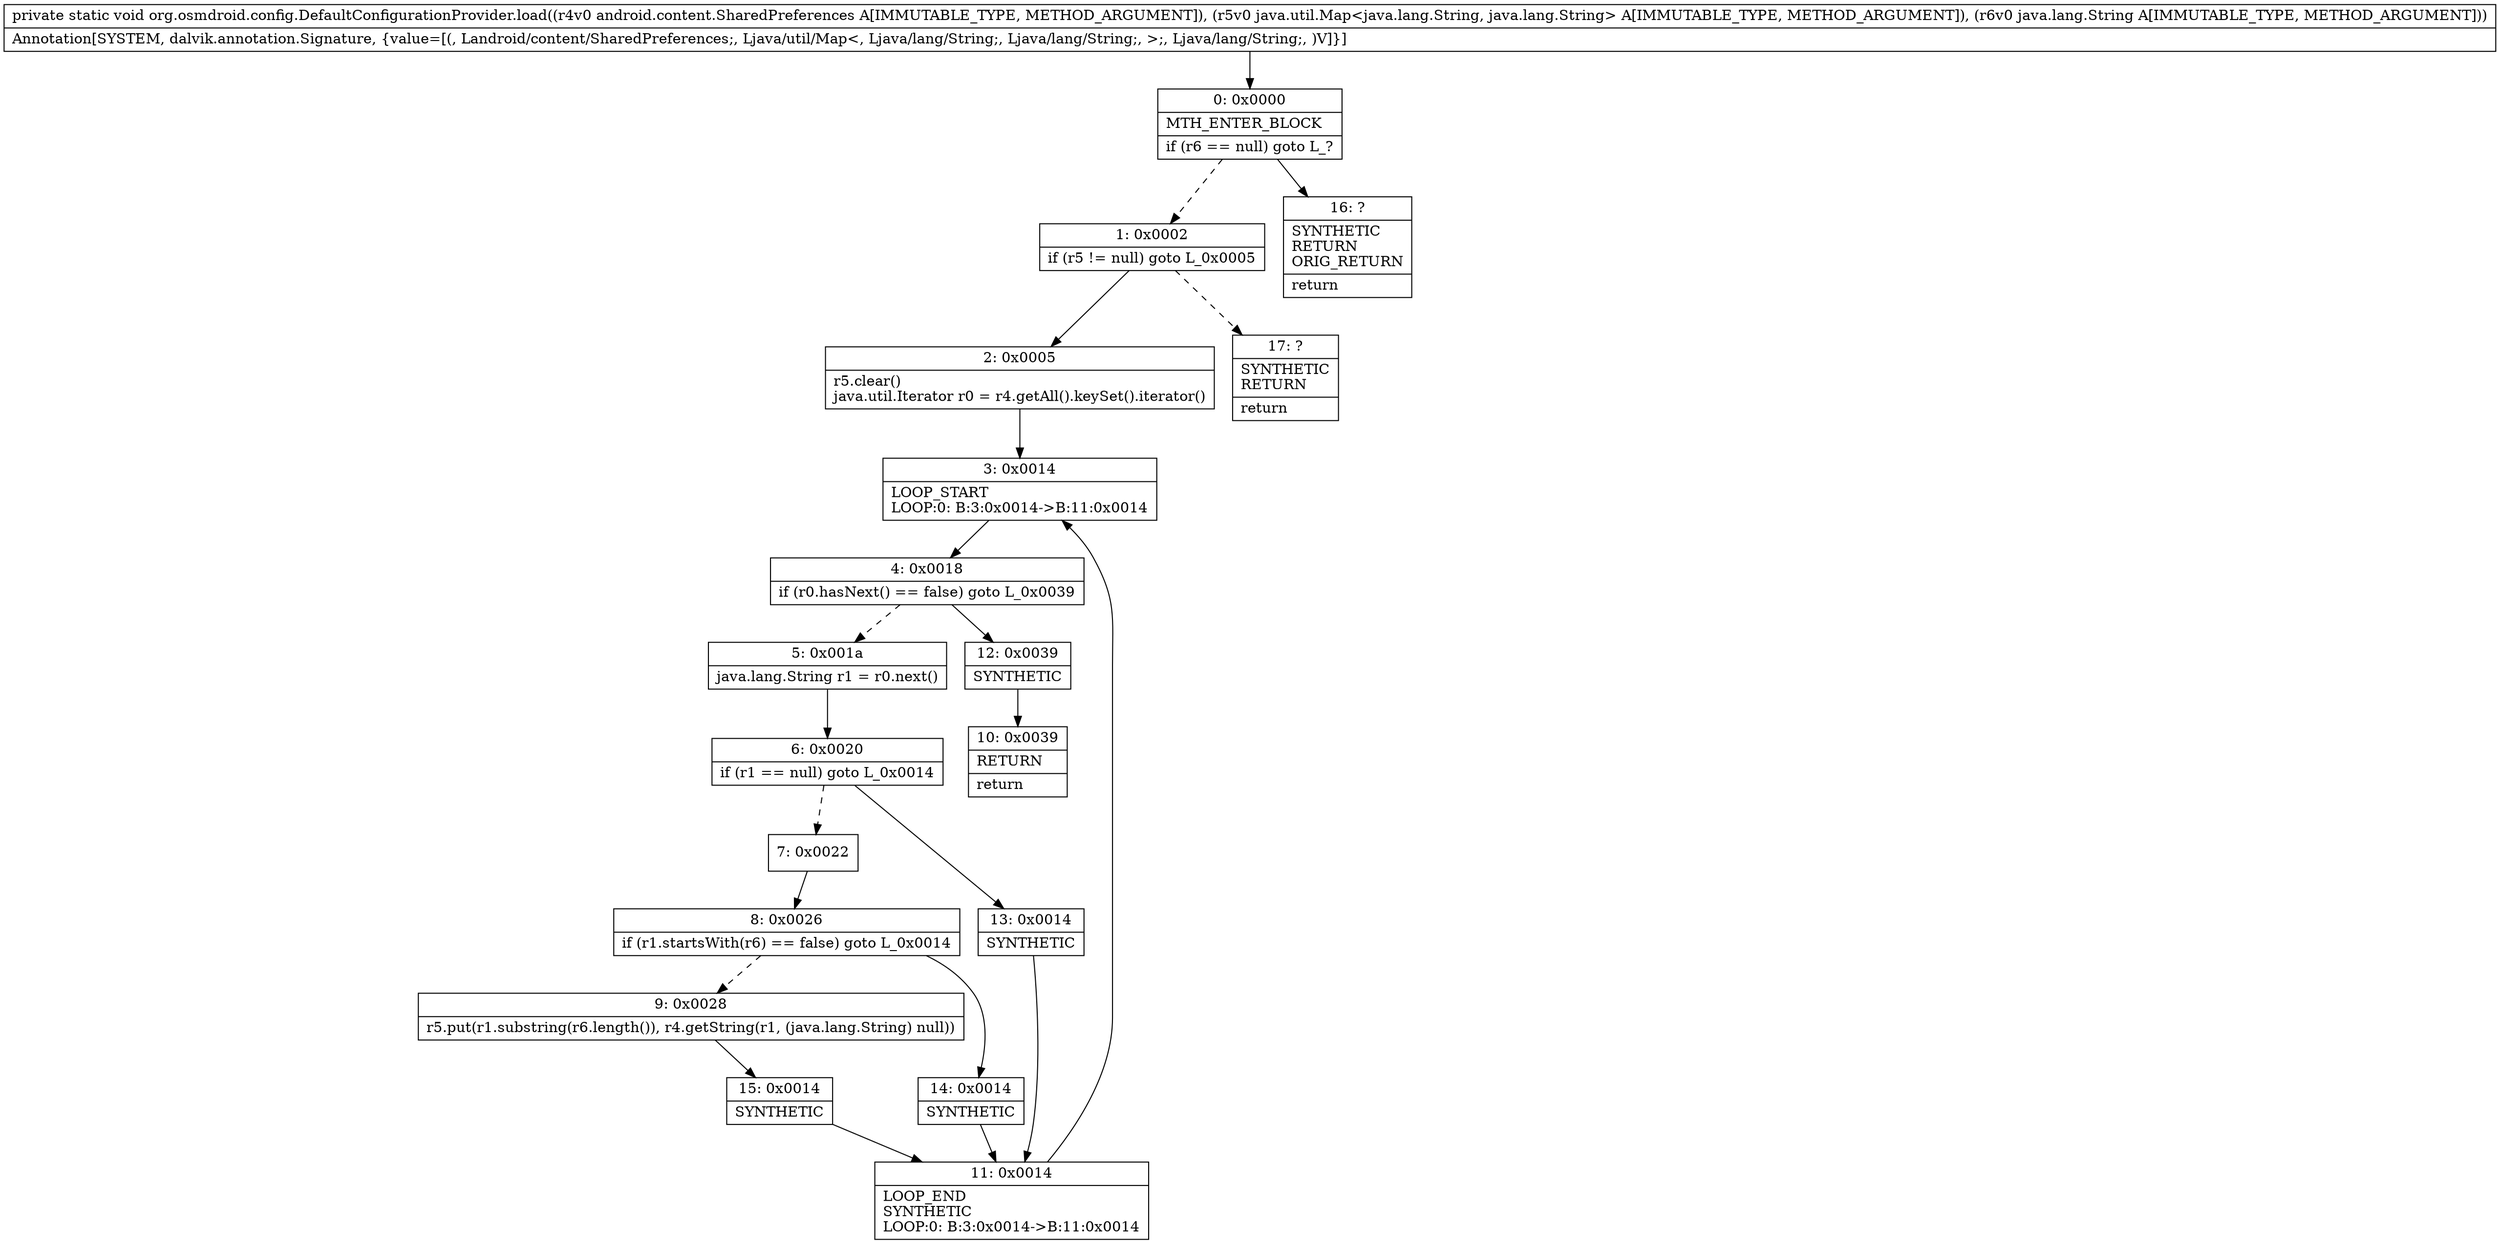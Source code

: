 digraph "CFG fororg.osmdroid.config.DefaultConfigurationProvider.load(Landroid\/content\/SharedPreferences;Ljava\/util\/Map;Ljava\/lang\/String;)V" {
Node_0 [shape=record,label="{0\:\ 0x0000|MTH_ENTER_BLOCK\l|if (r6 == null) goto L_?\l}"];
Node_1 [shape=record,label="{1\:\ 0x0002|if (r5 != null) goto L_0x0005\l}"];
Node_2 [shape=record,label="{2\:\ 0x0005|r5.clear()\ljava.util.Iterator r0 = r4.getAll().keySet().iterator()\l}"];
Node_3 [shape=record,label="{3\:\ 0x0014|LOOP_START\lLOOP:0: B:3:0x0014\-\>B:11:0x0014\l}"];
Node_4 [shape=record,label="{4\:\ 0x0018|if (r0.hasNext() == false) goto L_0x0039\l}"];
Node_5 [shape=record,label="{5\:\ 0x001a|java.lang.String r1 = r0.next()\l}"];
Node_6 [shape=record,label="{6\:\ 0x0020|if (r1 == null) goto L_0x0014\l}"];
Node_7 [shape=record,label="{7\:\ 0x0022}"];
Node_8 [shape=record,label="{8\:\ 0x0026|if (r1.startsWith(r6) == false) goto L_0x0014\l}"];
Node_9 [shape=record,label="{9\:\ 0x0028|r5.put(r1.substring(r6.length()), r4.getString(r1, (java.lang.String) null))\l}"];
Node_10 [shape=record,label="{10\:\ 0x0039|RETURN\l|return\l}"];
Node_11 [shape=record,label="{11\:\ 0x0014|LOOP_END\lSYNTHETIC\lLOOP:0: B:3:0x0014\-\>B:11:0x0014\l}"];
Node_12 [shape=record,label="{12\:\ 0x0039|SYNTHETIC\l}"];
Node_13 [shape=record,label="{13\:\ 0x0014|SYNTHETIC\l}"];
Node_14 [shape=record,label="{14\:\ 0x0014|SYNTHETIC\l}"];
Node_15 [shape=record,label="{15\:\ 0x0014|SYNTHETIC\l}"];
Node_16 [shape=record,label="{16\:\ ?|SYNTHETIC\lRETURN\lORIG_RETURN\l|return\l}"];
Node_17 [shape=record,label="{17\:\ ?|SYNTHETIC\lRETURN\l|return\l}"];
MethodNode[shape=record,label="{private static void org.osmdroid.config.DefaultConfigurationProvider.load((r4v0 android.content.SharedPreferences A[IMMUTABLE_TYPE, METHOD_ARGUMENT]), (r5v0 java.util.Map\<java.lang.String, java.lang.String\> A[IMMUTABLE_TYPE, METHOD_ARGUMENT]), (r6v0 java.lang.String A[IMMUTABLE_TYPE, METHOD_ARGUMENT]))  | Annotation[SYSTEM, dalvik.annotation.Signature, \{value=[(, Landroid\/content\/SharedPreferences;, Ljava\/util\/Map\<, Ljava\/lang\/String;, Ljava\/lang\/String;, \>;, Ljava\/lang\/String;, )V]\}]\l}"];
MethodNode -> Node_0;
Node_0 -> Node_1[style=dashed];
Node_0 -> Node_16;
Node_1 -> Node_2;
Node_1 -> Node_17[style=dashed];
Node_2 -> Node_3;
Node_3 -> Node_4;
Node_4 -> Node_5[style=dashed];
Node_4 -> Node_12;
Node_5 -> Node_6;
Node_6 -> Node_7[style=dashed];
Node_6 -> Node_13;
Node_7 -> Node_8;
Node_8 -> Node_9[style=dashed];
Node_8 -> Node_14;
Node_9 -> Node_15;
Node_11 -> Node_3;
Node_12 -> Node_10;
Node_13 -> Node_11;
Node_14 -> Node_11;
Node_15 -> Node_11;
}

